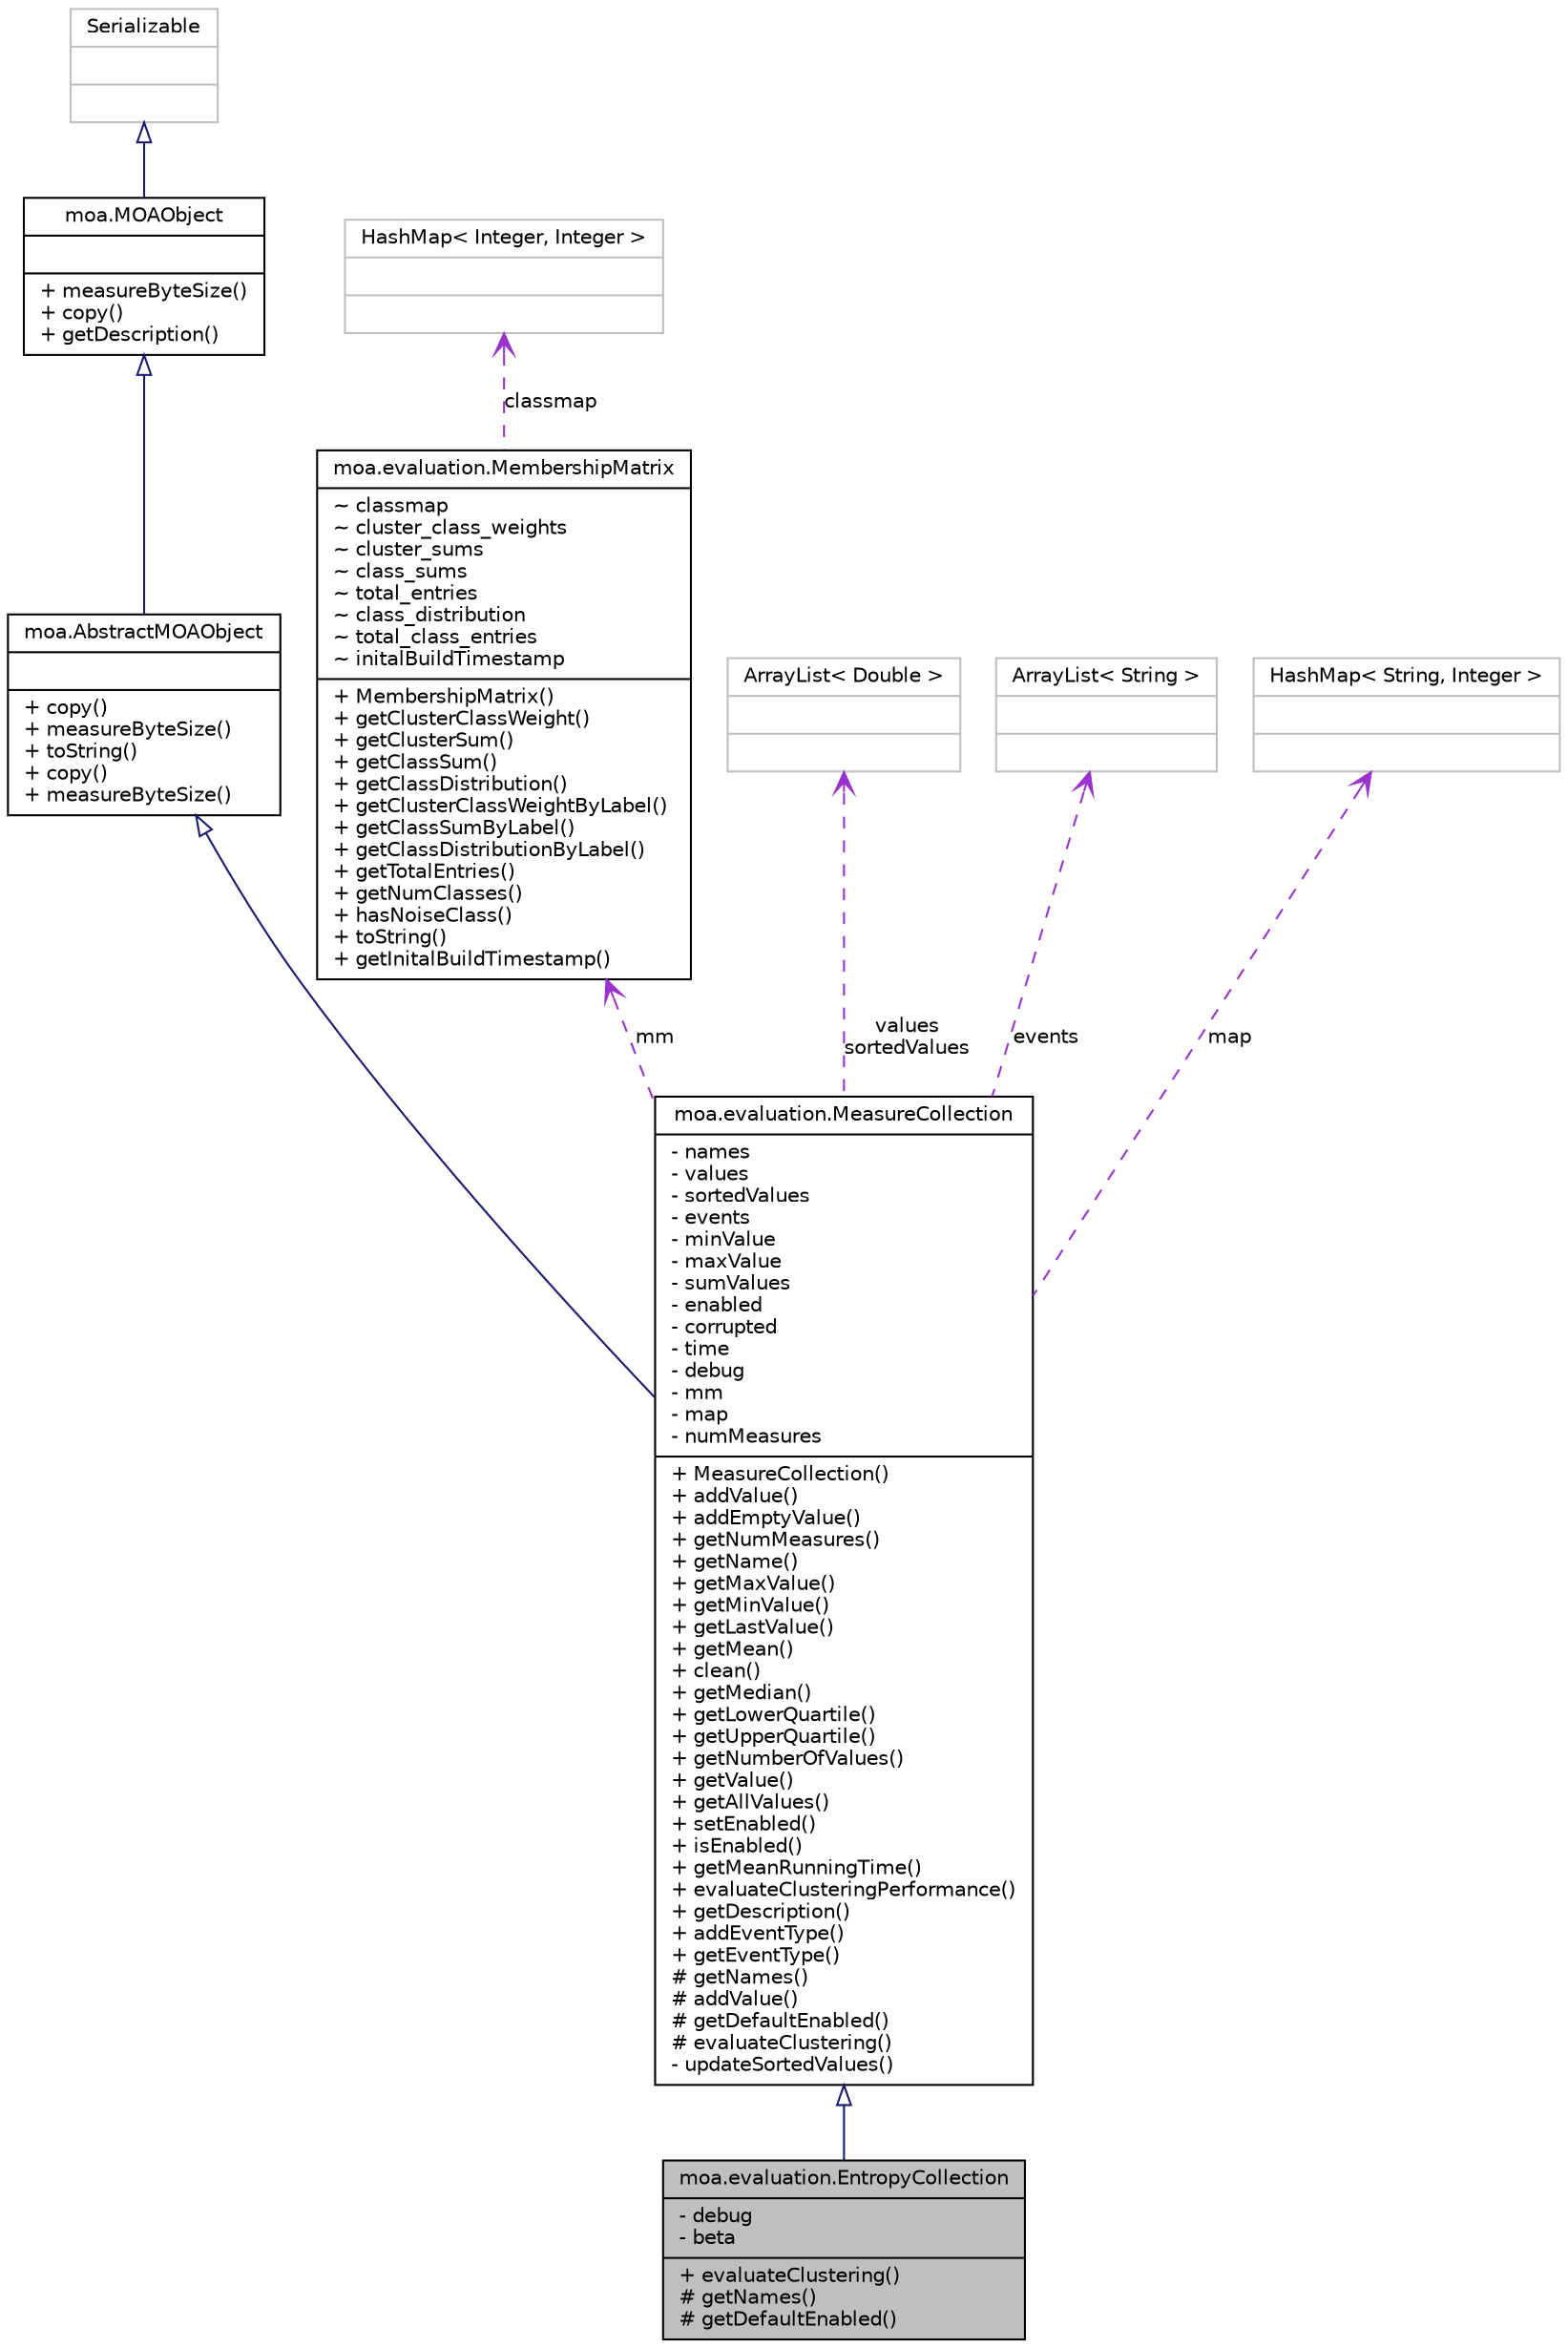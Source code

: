 digraph G
{
  edge [fontname="Helvetica",fontsize="10",labelfontname="Helvetica",labelfontsize="10"];
  node [fontname="Helvetica",fontsize="10",shape=record];
  Node1 [label="{moa.evaluation.EntropyCollection\n|- debug\l- beta\l|+ evaluateClustering()\l# getNames()\l# getDefaultEnabled()\l}",height=0.2,width=0.4,color="black", fillcolor="grey75", style="filled" fontcolor="black"];
  Node2 -> Node1 [dir=back,color="midnightblue",fontsize="10",style="solid",arrowtail="empty",fontname="Helvetica"];
  Node2 [label="{moa.evaluation.MeasureCollection\n|- names\l- values\l- sortedValues\l- events\l- minValue\l- maxValue\l- sumValues\l- enabled\l- corrupted\l- time\l- debug\l- mm\l- map\l- numMeasures\l|+ MeasureCollection()\l+ addValue()\l+ addEmptyValue()\l+ getNumMeasures()\l+ getName()\l+ getMaxValue()\l+ getMinValue()\l+ getLastValue()\l+ getMean()\l+ clean()\l+ getMedian()\l+ getLowerQuartile()\l+ getUpperQuartile()\l+ getNumberOfValues()\l+ getValue()\l+ getAllValues()\l+ setEnabled()\l+ isEnabled()\l+ getMeanRunningTime()\l+ evaluateClusteringPerformance()\l+ getDescription()\l+ addEventType()\l+ getEventType()\l# getNames()\l# addValue()\l# getDefaultEnabled()\l# evaluateClustering()\l- updateSortedValues()\l}",height=0.2,width=0.4,color="black", fillcolor="white", style="filled",URL="$classmoa_1_1evaluation_1_1MeasureCollection.html"];
  Node3 -> Node2 [dir=back,color="midnightblue",fontsize="10",style="solid",arrowtail="empty",fontname="Helvetica"];
  Node3 [label="{moa.AbstractMOAObject\n||+ copy()\l+ measureByteSize()\l+ toString()\l+ copy()\l+ measureByteSize()\l}",height=0.2,width=0.4,color="black", fillcolor="white", style="filled",URL="$classmoa_1_1AbstractMOAObject.html",tooltip="Abstract MOA Object."];
  Node4 -> Node3 [dir=back,color="midnightblue",fontsize="10",style="solid",arrowtail="empty",fontname="Helvetica"];
  Node4 [label="{moa.MOAObject\n||+ measureByteSize()\l+ copy()\l+ getDescription()\l}",height=0.2,width=0.4,color="black", fillcolor="white", style="filled",URL="$interfacemoa_1_1MOAObject.html",tooltip="Interface implemented by classes in MOA, so that all are serializable, can produce..."];
  Node5 -> Node4 [dir=back,color="midnightblue",fontsize="10",style="solid",arrowtail="empty",fontname="Helvetica"];
  Node5 [label="{Serializable\n||}",height=0.2,width=0.4,color="grey75", fillcolor="white", style="filled"];
  Node6 -> Node2 [dir=back,color="darkorchid3",fontsize="10",style="dashed",label="mm",arrowtail="open",fontname="Helvetica"];
  Node6 [label="{moa.evaluation.MembershipMatrix\n|~ classmap\l~ cluster_class_weights\l~ cluster_sums\l~ class_sums\l~ total_entries\l~ class_distribution\l~ total_class_entries\l~ initalBuildTimestamp\l|+ MembershipMatrix()\l+ getClusterClassWeight()\l+ getClusterSum()\l+ getClassSum()\l+ getClassDistribution()\l+ getClusterClassWeightByLabel()\l+ getClassSumByLabel()\l+ getClassDistributionByLabel()\l+ getTotalEntries()\l+ getNumClasses()\l+ hasNoiseClass()\l+ toString()\l+ getInitalBuildTimestamp()\l}",height=0.2,width=0.4,color="black", fillcolor="white", style="filled",URL="$classmoa_1_1evaluation_1_1MembershipMatrix.html"];
  Node7 -> Node6 [dir=back,color="darkorchid3",fontsize="10",style="dashed",label="classmap",arrowtail="open",fontname="Helvetica"];
  Node7 [label="{HashMap\< Integer, Integer \>\n||}",height=0.2,width=0.4,color="grey75", fillcolor="white", style="filled"];
  Node8 -> Node2 [dir=back,color="darkorchid3",fontsize="10",style="dashed",label="values\nsortedValues",arrowtail="open",fontname="Helvetica"];
  Node8 [label="{ArrayList\< Double \>\n||}",height=0.2,width=0.4,color="grey75", fillcolor="white", style="filled"];
  Node9 -> Node2 [dir=back,color="darkorchid3",fontsize="10",style="dashed",label="events",arrowtail="open",fontname="Helvetica"];
  Node9 [label="{ArrayList\< String \>\n||}",height=0.2,width=0.4,color="grey75", fillcolor="white", style="filled"];
  Node10 -> Node2 [dir=back,color="darkorchid3",fontsize="10",style="dashed",label="map",arrowtail="open",fontname="Helvetica"];
  Node10 [label="{HashMap\< String, Integer \>\n||}",height=0.2,width=0.4,color="grey75", fillcolor="white", style="filled"];
}
